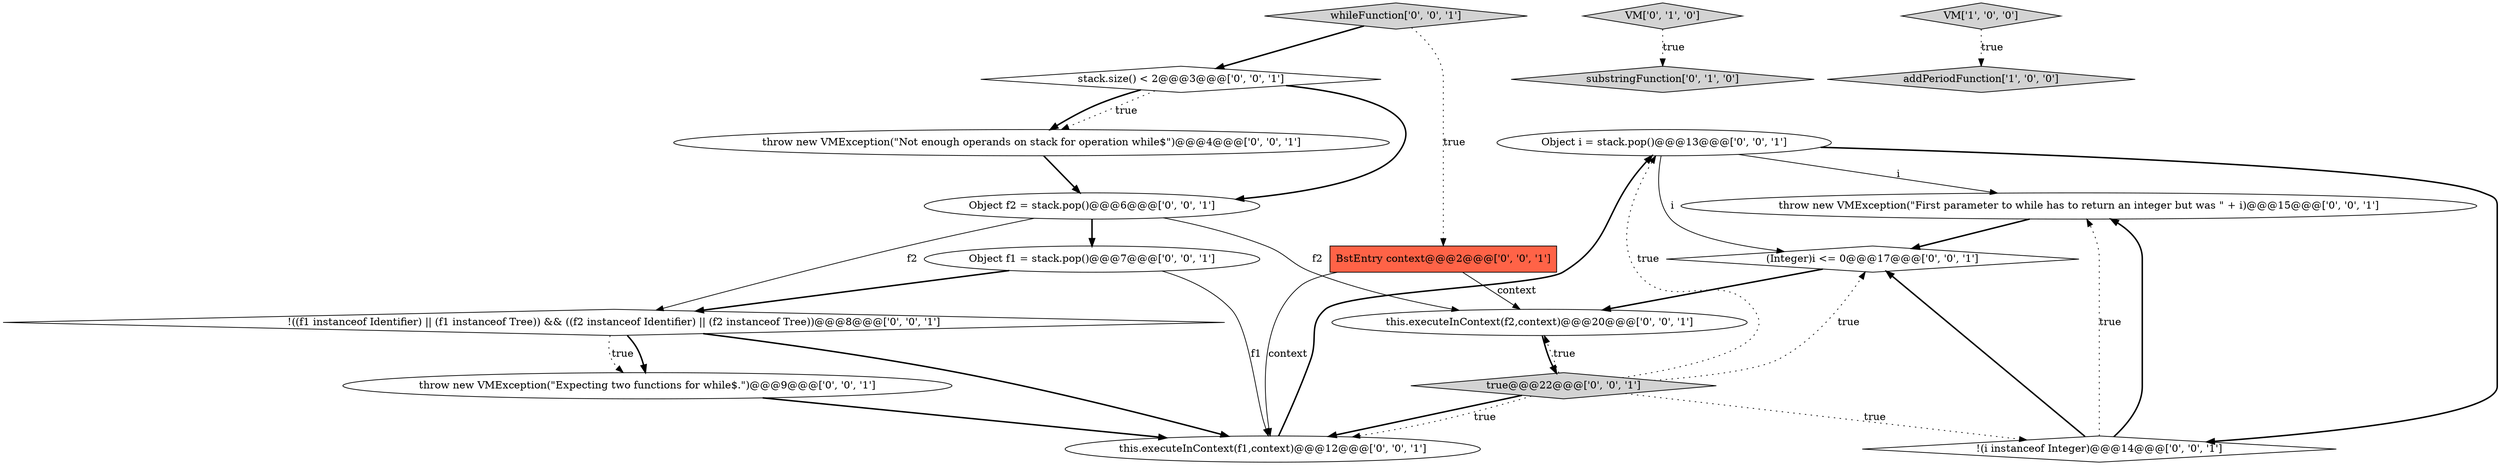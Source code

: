 digraph {
15 [style = filled, label = "Object i = stack.pop()@@@13@@@['0', '0', '1']", fillcolor = white, shape = ellipse image = "AAA0AAABBB3BBB"];
16 [style = filled, label = "throw new VMException(\"Not enough operands on stack for operation while$\")@@@4@@@['0', '0', '1']", fillcolor = white, shape = ellipse image = "AAA0AAABBB3BBB"];
12 [style = filled, label = "stack.size() < 2@@@3@@@['0', '0', '1']", fillcolor = white, shape = diamond image = "AAA0AAABBB3BBB"];
8 [style = filled, label = "true@@@22@@@['0', '0', '1']", fillcolor = lightgray, shape = diamond image = "AAA0AAABBB3BBB"];
2 [style = filled, label = "substringFunction['0', '1', '0']", fillcolor = lightgray, shape = diamond image = "AAA0AAABBB2BBB"];
6 [style = filled, label = "whileFunction['0', '0', '1']", fillcolor = lightgray, shape = diamond image = "AAA0AAABBB3BBB"];
1 [style = filled, label = "addPeriodFunction['1', '0', '0']", fillcolor = lightgray, shape = diamond image = "AAA0AAABBB1BBB"];
5 [style = filled, label = "throw new VMException(\"First parameter to while has to return an integer but was \" + i)@@@15@@@['0', '0', '1']", fillcolor = white, shape = ellipse image = "AAA0AAABBB3BBB"];
14 [style = filled, label = "!((f1 instanceof Identifier) || (f1 instanceof Tree)) && ((f2 instanceof Identifier) || (f2 instanceof Tree))@@@8@@@['0', '0', '1']", fillcolor = white, shape = diamond image = "AAA0AAABBB3BBB"];
17 [style = filled, label = "this.executeInContext(f2,context)@@@20@@@['0', '0', '1']", fillcolor = white, shape = ellipse image = "AAA0AAABBB3BBB"];
18 [style = filled, label = "Object f2 = stack.pop()@@@6@@@['0', '0', '1']", fillcolor = white, shape = ellipse image = "AAA0AAABBB3BBB"];
3 [style = filled, label = "VM['0', '1', '0']", fillcolor = lightgray, shape = diamond image = "AAA0AAABBB2BBB"];
11 [style = filled, label = "BstEntry context@@@2@@@['0', '0', '1']", fillcolor = tomato, shape = box image = "AAA0AAABBB3BBB"];
4 [style = filled, label = "Object f1 = stack.pop()@@@7@@@['0', '0', '1']", fillcolor = white, shape = ellipse image = "AAA0AAABBB3BBB"];
7 [style = filled, label = "throw new VMException(\"Expecting two functions for while$.\")@@@9@@@['0', '0', '1']", fillcolor = white, shape = ellipse image = "AAA0AAABBB3BBB"];
9 [style = filled, label = "this.executeInContext(f1,context)@@@12@@@['0', '0', '1']", fillcolor = white, shape = ellipse image = "AAA0AAABBB3BBB"];
13 [style = filled, label = "(Integer)i <= 0@@@17@@@['0', '0', '1']", fillcolor = white, shape = diamond image = "AAA0AAABBB3BBB"];
10 [style = filled, label = "!(i instanceof Integer)@@@14@@@['0', '0', '1']", fillcolor = white, shape = diamond image = "AAA0AAABBB3BBB"];
0 [style = filled, label = "VM['1', '0', '0']", fillcolor = lightgray, shape = diamond image = "AAA0AAABBB1BBB"];
8->10 [style = dotted, label="true"];
14->7 [style = bold, label=""];
0->1 [style = dotted, label="true"];
8->9 [style = bold, label=""];
15->13 [style = solid, label="i"];
12->16 [style = dotted, label="true"];
16->18 [style = bold, label=""];
7->9 [style = bold, label=""];
13->17 [style = bold, label=""];
18->17 [style = solid, label="f2"];
18->14 [style = solid, label="f2"];
15->5 [style = solid, label="i"];
9->15 [style = bold, label=""];
14->9 [style = bold, label=""];
14->7 [style = dotted, label="true"];
5->13 [style = bold, label=""];
12->16 [style = bold, label=""];
8->15 [style = dotted, label="true"];
10->13 [style = bold, label=""];
3->2 [style = dotted, label="true"];
12->18 [style = bold, label=""];
6->12 [style = bold, label=""];
4->14 [style = bold, label=""];
17->8 [style = bold, label=""];
11->9 [style = solid, label="context"];
11->17 [style = solid, label="context"];
4->9 [style = solid, label="f1"];
15->10 [style = bold, label=""];
8->17 [style = dotted, label="true"];
10->5 [style = bold, label=""];
18->4 [style = bold, label=""];
10->5 [style = dotted, label="true"];
6->11 [style = dotted, label="true"];
8->13 [style = dotted, label="true"];
8->9 [style = dotted, label="true"];
}
